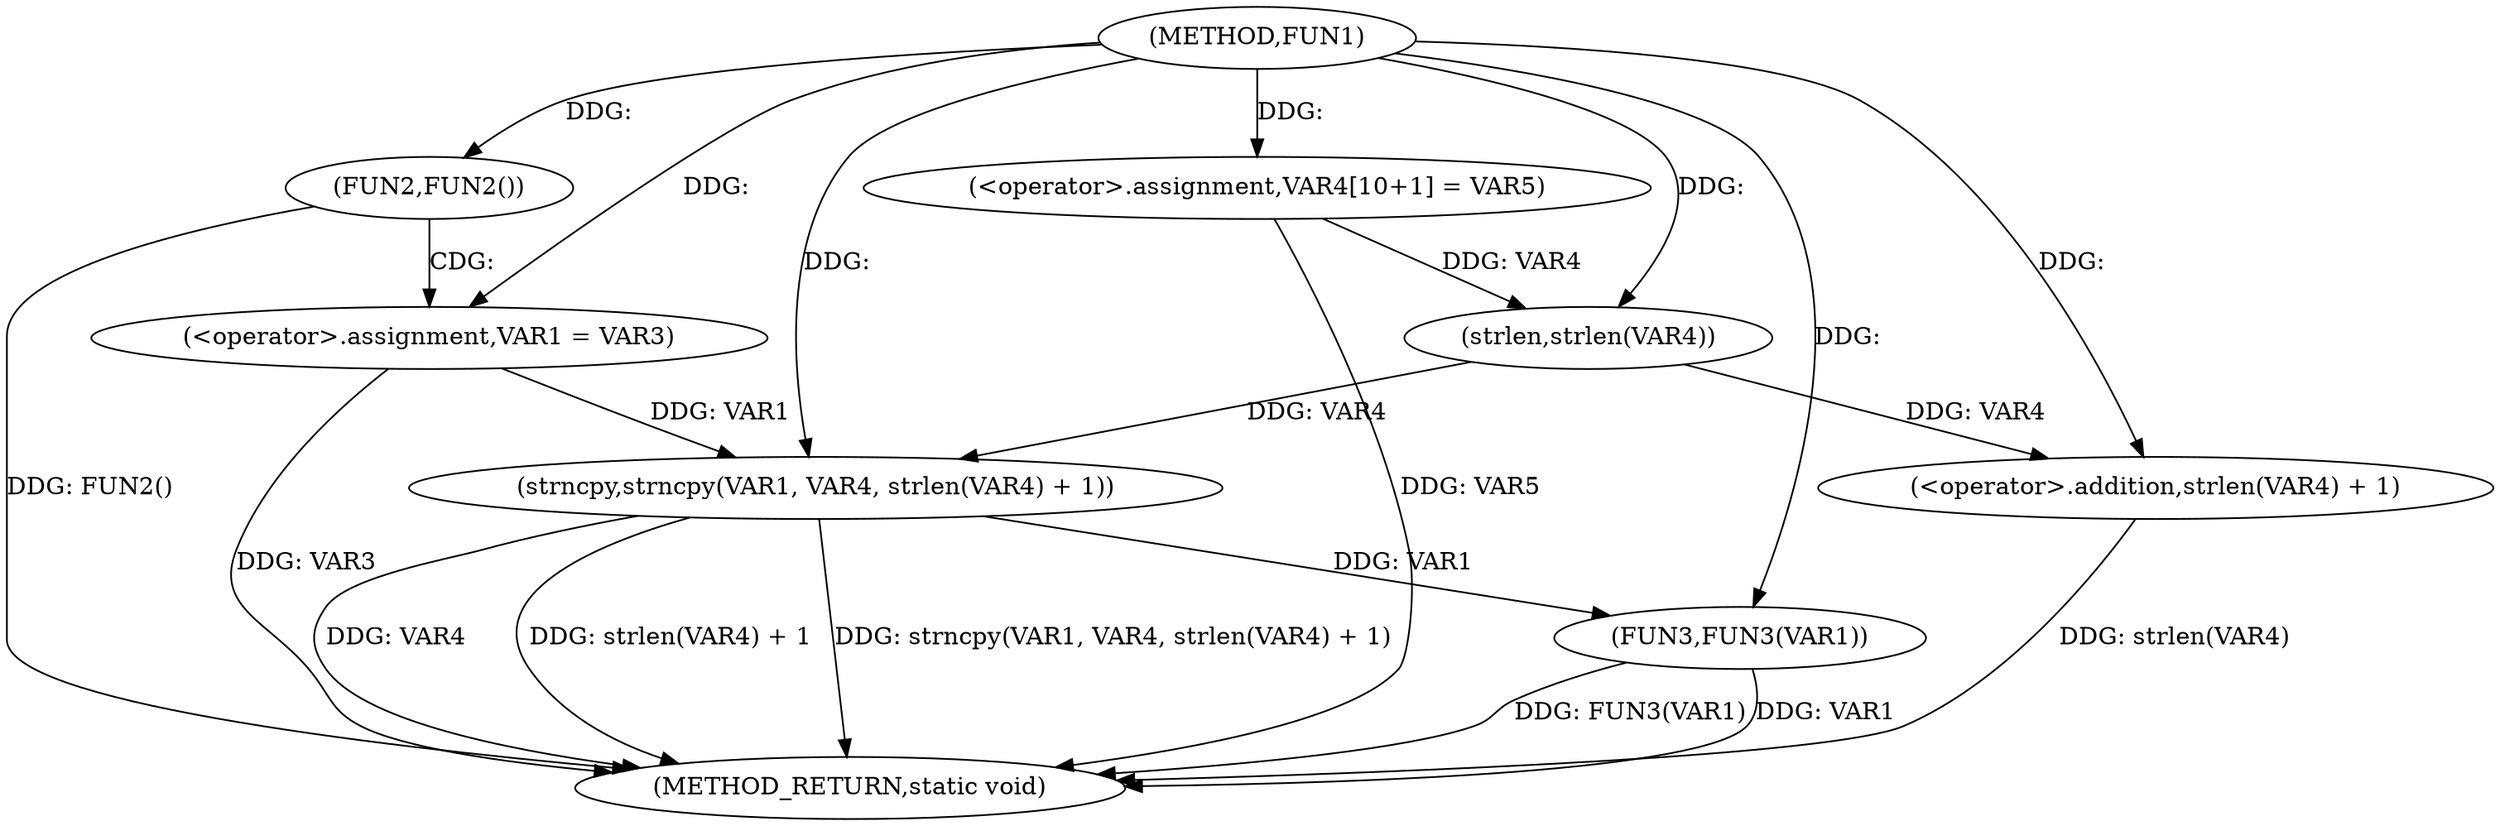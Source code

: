digraph FUN1 {  
"1000100" [label = "(METHOD,FUN1)" ]
"1000125" [label = "(METHOD_RETURN,static void)" ]
"1000106" [label = "(FUN2,FUN2())" ]
"1000108" [label = "(<operator>.assignment,VAR1 = VAR3)" ]
"1000113" [label = "(<operator>.assignment,VAR4[10+1] = VAR5)" ]
"1000116" [label = "(strncpy,strncpy(VAR1, VAR4, strlen(VAR4) + 1))" ]
"1000119" [label = "(<operator>.addition,strlen(VAR4) + 1)" ]
"1000120" [label = "(strlen,strlen(VAR4))" ]
"1000123" [label = "(FUN3,FUN3(VAR1))" ]
  "1000123" -> "1000125"  [ label = "DDG: FUN3(VAR1)"] 
  "1000113" -> "1000125"  [ label = "DDG: VAR5"] 
  "1000116" -> "1000125"  [ label = "DDG: VAR4"] 
  "1000116" -> "1000125"  [ label = "DDG: strlen(VAR4) + 1"] 
  "1000116" -> "1000125"  [ label = "DDG: strncpy(VAR1, VAR4, strlen(VAR4) + 1)"] 
  "1000106" -> "1000125"  [ label = "DDG: FUN2()"] 
  "1000123" -> "1000125"  [ label = "DDG: VAR1"] 
  "1000108" -> "1000125"  [ label = "DDG: VAR3"] 
  "1000119" -> "1000125"  [ label = "DDG: strlen(VAR4)"] 
  "1000100" -> "1000106"  [ label = "DDG: "] 
  "1000100" -> "1000108"  [ label = "DDG: "] 
  "1000100" -> "1000113"  [ label = "DDG: "] 
  "1000108" -> "1000116"  [ label = "DDG: VAR1"] 
  "1000100" -> "1000116"  [ label = "DDG: "] 
  "1000120" -> "1000116"  [ label = "DDG: VAR4"] 
  "1000120" -> "1000119"  [ label = "DDG: VAR4"] 
  "1000113" -> "1000120"  [ label = "DDG: VAR4"] 
  "1000100" -> "1000120"  [ label = "DDG: "] 
  "1000100" -> "1000119"  [ label = "DDG: "] 
  "1000116" -> "1000123"  [ label = "DDG: VAR1"] 
  "1000100" -> "1000123"  [ label = "DDG: "] 
  "1000106" -> "1000108"  [ label = "CDG: "] 
}
